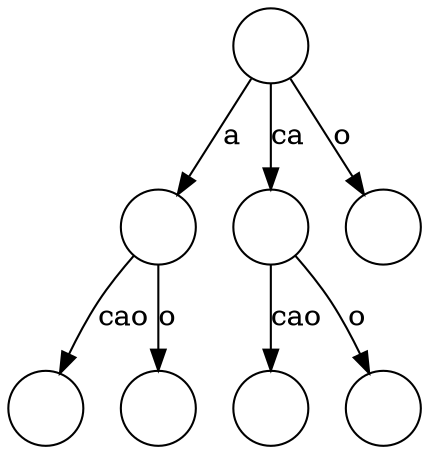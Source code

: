digraph G{
	node[shape=circle]
	t[label=""];
	ta[label=""];
	tacao[label=""];
	ta->tacao[label="cao"]
	tao[label=""];
	ta->tao[label="o"]
	t->ta[label="a"]
	tca[label=""];
	tcacao[label=""];
	tca->tcacao[label="cao"]
	tcao[label=""];
	tca->tcao[label="o"]
	t->tca[label="ca"]
	to[label=""];
	t->to[label="o"]
}